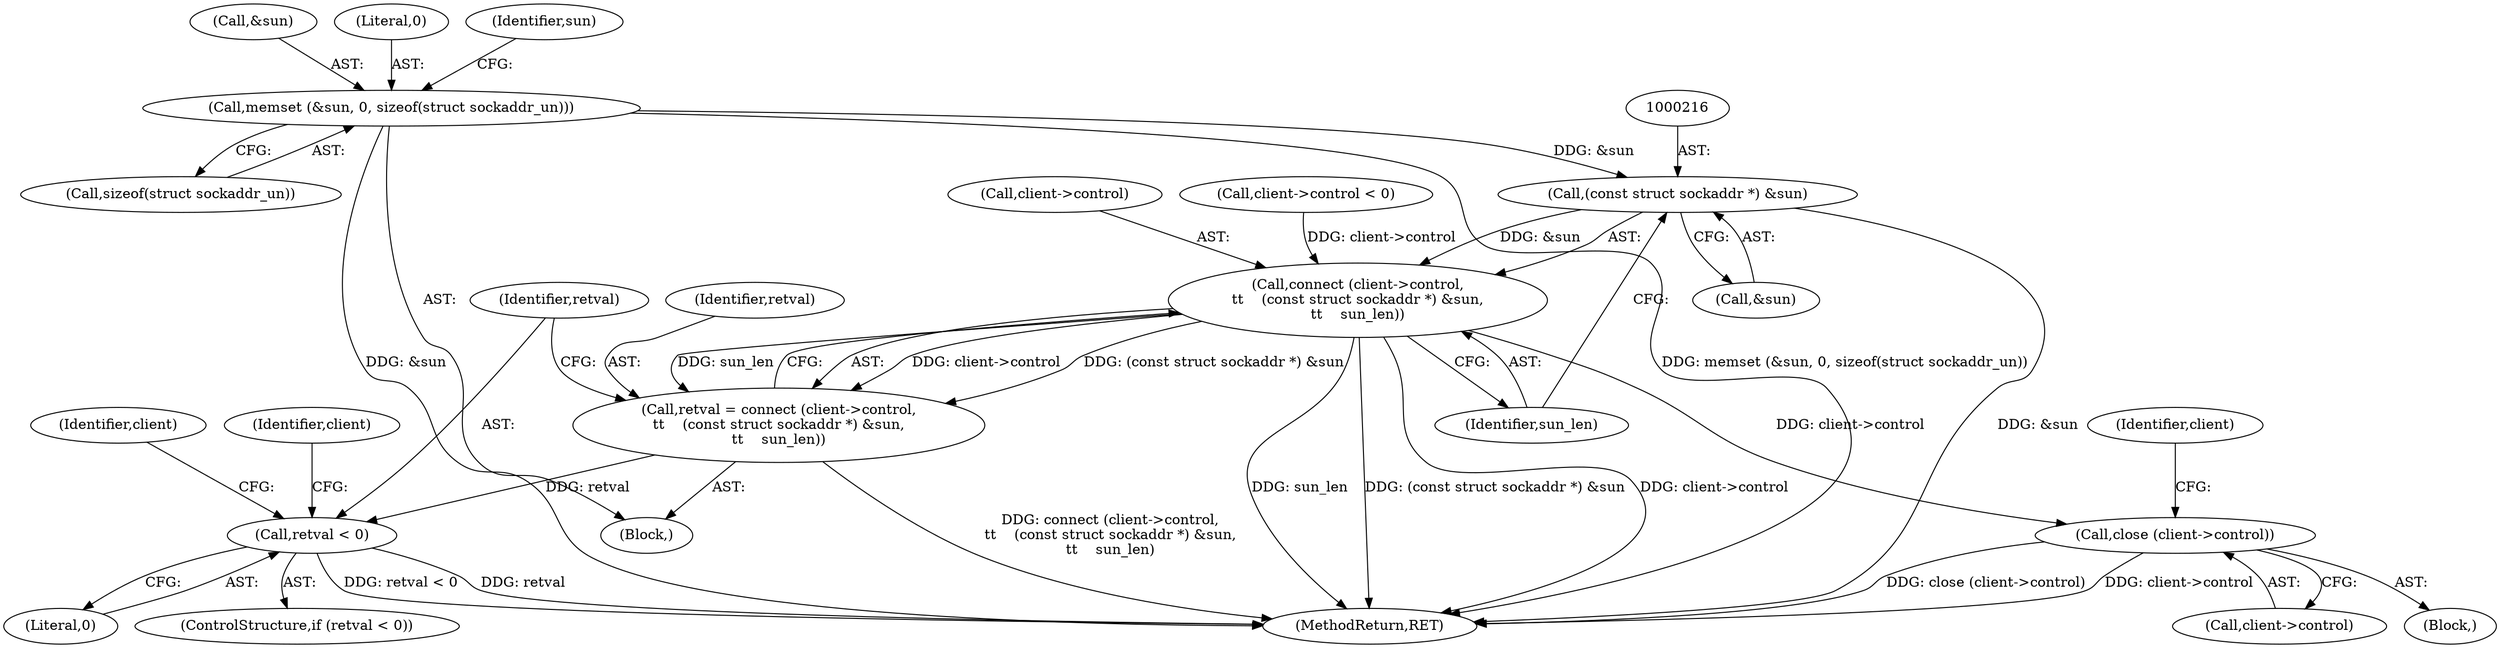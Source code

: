 digraph "0_libfep_293d9d3f_0@API" {
"1000158" [label="(Call,memset (&sun, 0, sizeof(struct sockaddr_un)))"];
"1000215" [label="(Call,(const struct sockaddr *) &sun)"];
"1000211" [label="(Call,connect (client->control,\n\t\t    (const struct sockaddr *) &sun,\n\t\t    sun_len))"];
"1000209" [label="(Call,retval = connect (client->control,\n\t\t    (const struct sockaddr *) &sun,\n\t\t    sun_len))"];
"1000221" [label="(Call,retval < 0)"];
"1000225" [label="(Call,close (client->control))"];
"1000234" [label="(Identifier,client)"];
"1000227" [label="(Identifier,client)"];
"1000102" [label="(Block,)"];
"1000211" [label="(Call,connect (client->control,\n\t\t    (const struct sockaddr *) &sun,\n\t\t    sun_len))"];
"1000162" [label="(Call,sizeof(struct sockaddr_un))"];
"1000219" [label="(Identifier,sun_len)"];
"1000224" [label="(Block,)"];
"1000212" [label="(Call,client->control)"];
"1000210" [label="(Identifier,retval)"];
"1000223" [label="(Literal,0)"];
"1000159" [label="(Call,&sun)"];
"1000161" [label="(Literal,0)"];
"1000166" [label="(Identifier,sun)"];
"1000221" [label="(Call,retval < 0)"];
"1000158" [label="(Call,memset (&sun, 0, sizeof(struct sockaddr_un)))"];
"1000220" [label="(ControlStructure,if (retval < 0))"];
"1000222" [label="(Identifier,retval)"];
"1000199" [label="(Call,client->control < 0)"];
"1000226" [label="(Call,client->control)"];
"1000209" [label="(Call,retval = connect (client->control,\n\t\t    (const struct sockaddr *) &sun,\n\t\t    sun_len))"];
"1000225" [label="(Call,close (client->control))"];
"1000230" [label="(Identifier,client)"];
"1000215" [label="(Call,(const struct sockaddr *) &sun)"];
"1000235" [label="(MethodReturn,RET)"];
"1000217" [label="(Call,&sun)"];
"1000158" -> "1000102"  [label="AST: "];
"1000158" -> "1000162"  [label="CFG: "];
"1000159" -> "1000158"  [label="AST: "];
"1000161" -> "1000158"  [label="AST: "];
"1000162" -> "1000158"  [label="AST: "];
"1000166" -> "1000158"  [label="CFG: "];
"1000158" -> "1000235"  [label="DDG: &sun"];
"1000158" -> "1000235"  [label="DDG: memset (&sun, 0, sizeof(struct sockaddr_un))"];
"1000158" -> "1000215"  [label="DDG: &sun"];
"1000215" -> "1000211"  [label="AST: "];
"1000215" -> "1000217"  [label="CFG: "];
"1000216" -> "1000215"  [label="AST: "];
"1000217" -> "1000215"  [label="AST: "];
"1000219" -> "1000215"  [label="CFG: "];
"1000215" -> "1000235"  [label="DDG: &sun"];
"1000215" -> "1000211"  [label="DDG: &sun"];
"1000211" -> "1000209"  [label="AST: "];
"1000211" -> "1000219"  [label="CFG: "];
"1000212" -> "1000211"  [label="AST: "];
"1000219" -> "1000211"  [label="AST: "];
"1000209" -> "1000211"  [label="CFG: "];
"1000211" -> "1000235"  [label="DDG: sun_len"];
"1000211" -> "1000235"  [label="DDG: client->control"];
"1000211" -> "1000235"  [label="DDG: (const struct sockaddr *) &sun"];
"1000211" -> "1000209"  [label="DDG: client->control"];
"1000211" -> "1000209"  [label="DDG: (const struct sockaddr *) &sun"];
"1000211" -> "1000209"  [label="DDG: sun_len"];
"1000199" -> "1000211"  [label="DDG: client->control"];
"1000211" -> "1000225"  [label="DDG: client->control"];
"1000209" -> "1000102"  [label="AST: "];
"1000210" -> "1000209"  [label="AST: "];
"1000222" -> "1000209"  [label="CFG: "];
"1000209" -> "1000235"  [label="DDG: connect (client->control,\n\t\t    (const struct sockaddr *) &sun,\n\t\t    sun_len)"];
"1000209" -> "1000221"  [label="DDG: retval"];
"1000221" -> "1000220"  [label="AST: "];
"1000221" -> "1000223"  [label="CFG: "];
"1000222" -> "1000221"  [label="AST: "];
"1000223" -> "1000221"  [label="AST: "];
"1000227" -> "1000221"  [label="CFG: "];
"1000234" -> "1000221"  [label="CFG: "];
"1000221" -> "1000235"  [label="DDG: retval < 0"];
"1000221" -> "1000235"  [label="DDG: retval"];
"1000225" -> "1000224"  [label="AST: "];
"1000225" -> "1000226"  [label="CFG: "];
"1000226" -> "1000225"  [label="AST: "];
"1000230" -> "1000225"  [label="CFG: "];
"1000225" -> "1000235"  [label="DDG: close (client->control)"];
"1000225" -> "1000235"  [label="DDG: client->control"];
}
